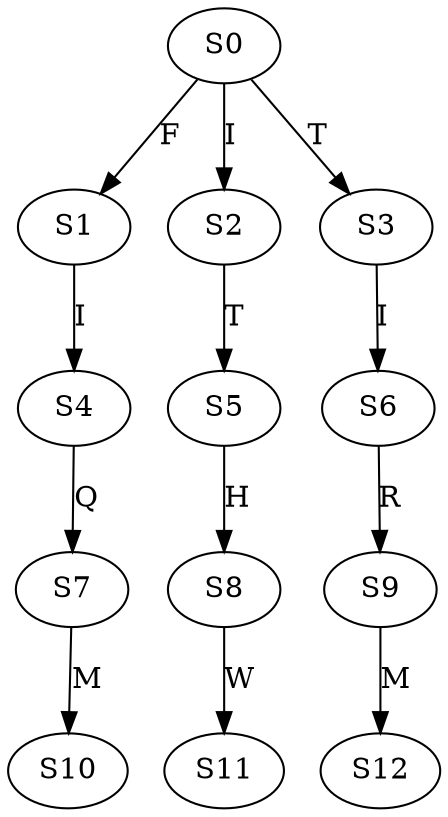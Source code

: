 strict digraph  {
	S0 -> S1 [ label = F ];
	S0 -> S2 [ label = I ];
	S0 -> S3 [ label = T ];
	S1 -> S4 [ label = I ];
	S2 -> S5 [ label = T ];
	S3 -> S6 [ label = I ];
	S4 -> S7 [ label = Q ];
	S5 -> S8 [ label = H ];
	S6 -> S9 [ label = R ];
	S7 -> S10 [ label = M ];
	S8 -> S11 [ label = W ];
	S9 -> S12 [ label = M ];
}
